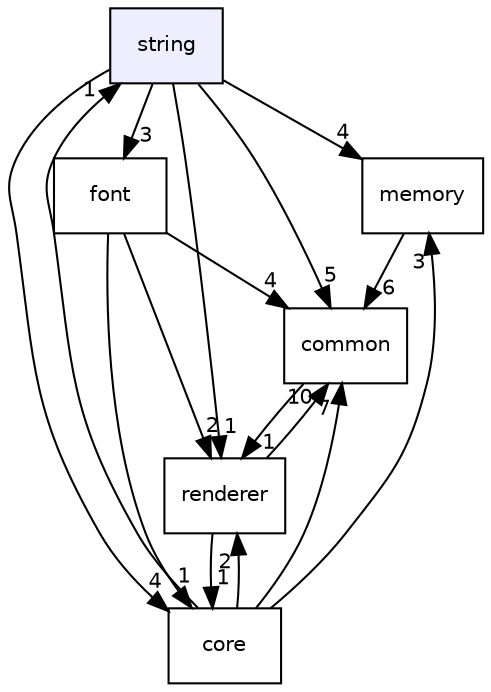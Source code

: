 digraph "string" {
  compound=true
  node [ fontsize="10", fontname="Helvetica"];
  edge [ labelfontsize="10", labelfontname="Helvetica"];
  dir_76cf5d2c64440c8b33b2b96569e4a2eb [shape=box, label="string", style="filled", fillcolor="#eeeeff", pencolor="black", URL="dir_76cf5d2c64440c8b33b2b96569e4a2eb.html"];
  dir_267116d250309cbe7bd39c0026ee016a [shape=box label="memory" URL="dir_267116d250309cbe7bd39c0026ee016a.html"];
  dir_e6c54268d011365494e6c4da02774db2 [shape=box label="font" URL="dir_e6c54268d011365494e6c4da02774db2.html"];
  dir_4270bfced15e0e73154b13468c7c9ad9 [shape=box label="core" URL="dir_4270bfced15e0e73154b13468c7c9ad9.html"];
  dir_d10aa5f1e26260a914a037377583e9a7 [shape=box label="renderer" URL="dir_d10aa5f1e26260a914a037377583e9a7.html"];
  dir_bdd9a5d540de89e9fe90efdfc6973a4f [shape=box label="common" URL="dir_bdd9a5d540de89e9fe90efdfc6973a4f.html"];
  dir_267116d250309cbe7bd39c0026ee016a->dir_bdd9a5d540de89e9fe90efdfc6973a4f [headlabel="6", labeldistance=1.5 headhref="dir_000006_000000.html"];
  dir_e6c54268d011365494e6c4da02774db2->dir_4270bfced15e0e73154b13468c7c9ad9 [headlabel="1", labeldistance=1.5 headhref="dir_000003_000001.html"];
  dir_e6c54268d011365494e6c4da02774db2->dir_d10aa5f1e26260a914a037377583e9a7 [headlabel="2", labeldistance=1.5 headhref="dir_000003_000007.html"];
  dir_e6c54268d011365494e6c4da02774db2->dir_bdd9a5d540de89e9fe90efdfc6973a4f [headlabel="4", labeldistance=1.5 headhref="dir_000003_000000.html"];
  dir_4270bfced15e0e73154b13468c7c9ad9->dir_267116d250309cbe7bd39c0026ee016a [headlabel="3", labeldistance=1.5 headhref="dir_000001_000006.html"];
  dir_4270bfced15e0e73154b13468c7c9ad9->dir_d10aa5f1e26260a914a037377583e9a7 [headlabel="2", labeldistance=1.5 headhref="dir_000001_000007.html"];
  dir_4270bfced15e0e73154b13468c7c9ad9->dir_76cf5d2c64440c8b33b2b96569e4a2eb [headlabel="1", labeldistance=1.5 headhref="dir_000001_000008.html"];
  dir_4270bfced15e0e73154b13468c7c9ad9->dir_bdd9a5d540de89e9fe90efdfc6973a4f [headlabel="7", labeldistance=1.5 headhref="dir_000001_000000.html"];
  dir_d10aa5f1e26260a914a037377583e9a7->dir_4270bfced15e0e73154b13468c7c9ad9 [headlabel="1", labeldistance=1.5 headhref="dir_000007_000001.html"];
  dir_d10aa5f1e26260a914a037377583e9a7->dir_bdd9a5d540de89e9fe90efdfc6973a4f [headlabel="10", labeldistance=1.5 headhref="dir_000007_000000.html"];
  dir_76cf5d2c64440c8b33b2b96569e4a2eb->dir_267116d250309cbe7bd39c0026ee016a [headlabel="4", labeldistance=1.5 headhref="dir_000008_000006.html"];
  dir_76cf5d2c64440c8b33b2b96569e4a2eb->dir_e6c54268d011365494e6c4da02774db2 [headlabel="3", labeldistance=1.5 headhref="dir_000008_000003.html"];
  dir_76cf5d2c64440c8b33b2b96569e4a2eb->dir_4270bfced15e0e73154b13468c7c9ad9 [headlabel="4", labeldistance=1.5 headhref="dir_000008_000001.html"];
  dir_76cf5d2c64440c8b33b2b96569e4a2eb->dir_d10aa5f1e26260a914a037377583e9a7 [headlabel="1", labeldistance=1.5 headhref="dir_000008_000007.html"];
  dir_76cf5d2c64440c8b33b2b96569e4a2eb->dir_bdd9a5d540de89e9fe90efdfc6973a4f [headlabel="5", labeldistance=1.5 headhref="dir_000008_000000.html"];
  dir_bdd9a5d540de89e9fe90efdfc6973a4f->dir_d10aa5f1e26260a914a037377583e9a7 [headlabel="1", labeldistance=1.5 headhref="dir_000000_000007.html"];
}
